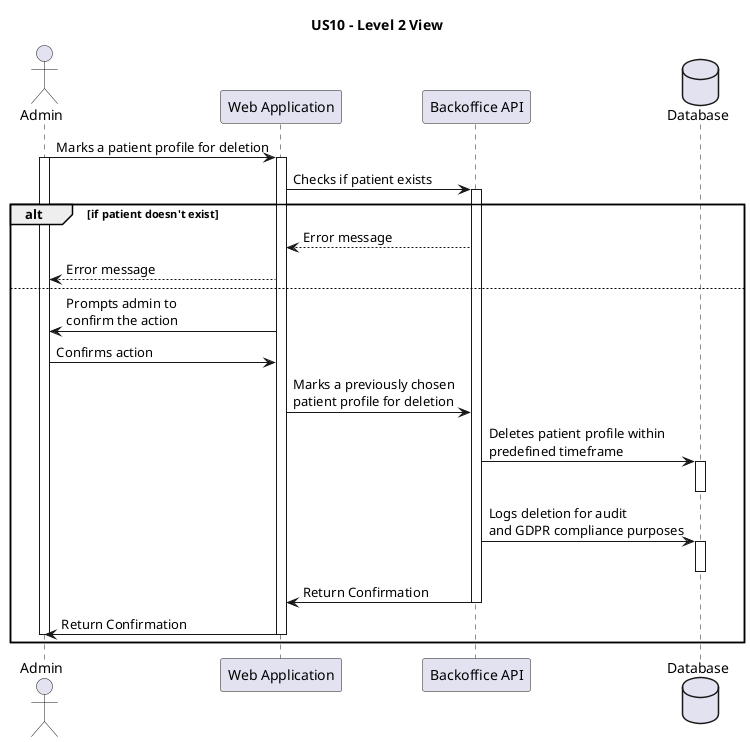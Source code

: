 ' 
' User Story: As an Admin,  I want to register new backoffice users (e.g., doctors, nurses, technicians, admins) via an out-of-band process, so that they can access the backoffice system with appropriate permissions.
'
' Acceptance Criteria:
' 
' - Backoffice users (e.g., doctors, nurses, technicians) are registered by an Admin via an internal process, not via self-registration.
' - Admin assigns roles (e.g., Doctor, Nurse, Technician) during the registration process.
' - Registered users receive a one-time setup link via email to set their password and activate their account.
' - The system enforces strong password requirements for security.
' - A confirmation email is sent to verify the user’s registration.

@startuml

title US10 - Level 2 View

actor Admin as U
participant "Web Application" as web
participant "Backoffice API" as api
database "Database" as db

U -> web : Marks a patient profile for deletion
activate U
activate web
web -> api : Checks if patient exists
activate api
alt if patient doesn't exist 
api --> web : Error message
web --> U : Error message
else
web -> U : Prompts admin to\nconfirm the action
U -> web : Confirms action

web -> api : Marks a previously chosen\npatient profile for deletion

api -> db : Deletes patient profile within\npredefined timeframe
activate db
deactivate db
api -> db : Logs deletion for audit\nand GDPR compliance purposes
activate db 
deactivate db
api -> web : Return Confirmation
deactivate api
web -> U : Return Confirmation
deactivate web
deactivate U
end

' E a parte do email?



@enduml